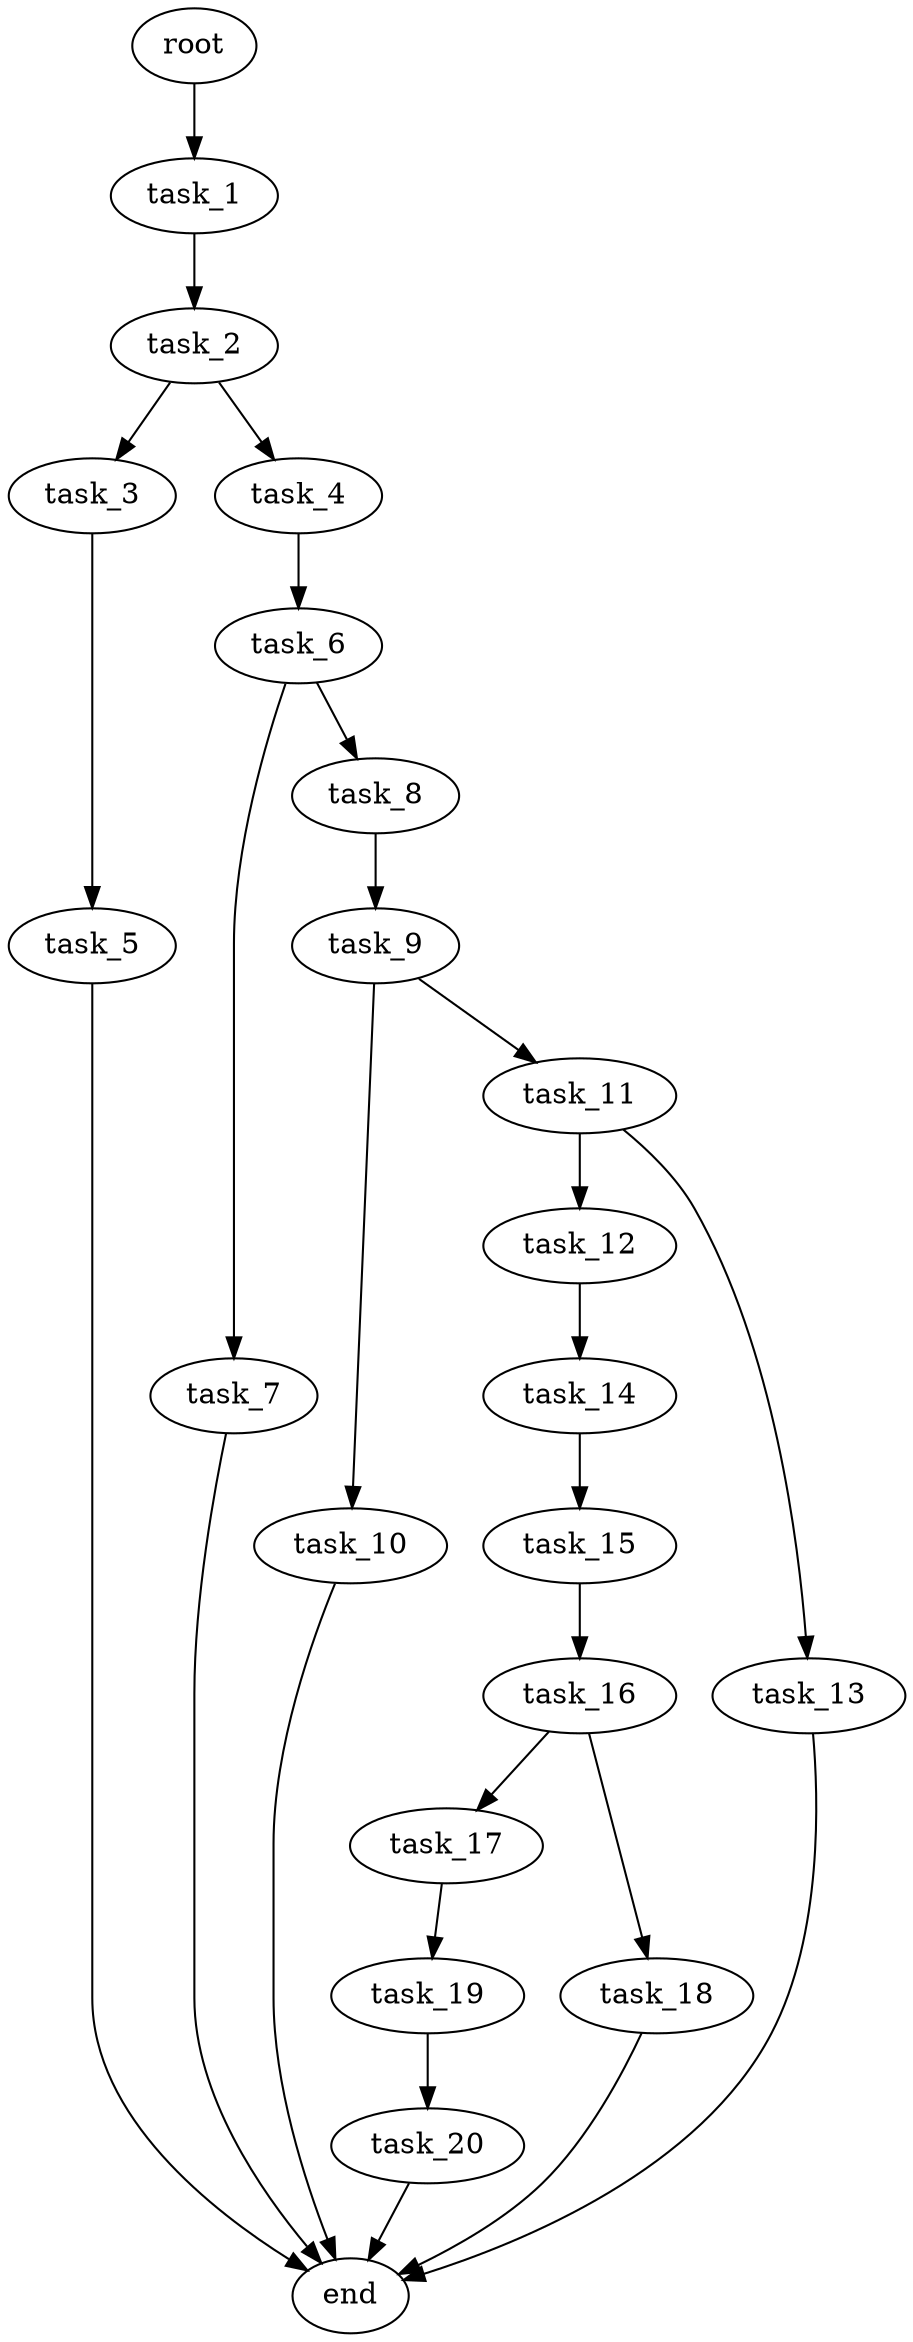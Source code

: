 digraph G {
  root [size="0.000000e+00"];
  task_1 [size="7.285722e+09"];
  task_2 [size="3.137459e+09"];
  task_3 [size="6.062482e+09"];
  task_4 [size="5.114719e+09"];
  task_5 [size="3.852569e+09"];
  task_6 [size="5.766304e+09"];
  task_7 [size="2.547970e+09"];
  task_8 [size="7.088144e+09"];
  task_9 [size="1.791109e+07"];
  task_10 [size="9.255826e+09"];
  task_11 [size="5.384982e+09"];
  task_12 [size="7.194581e+09"];
  task_13 [size="7.419759e+09"];
  task_14 [size="6.706614e+09"];
  task_15 [size="3.642850e+09"];
  task_16 [size="7.006681e+08"];
  task_17 [size="6.642713e+09"];
  task_18 [size="3.302670e+09"];
  task_19 [size="3.139843e+09"];
  task_20 [size="8.480305e+09"];
  end [size="0.000000e+00"];

  root -> task_1 [size="1.000000e-12"];
  task_1 -> task_2 [size="3.137459e+08"];
  task_2 -> task_3 [size="6.062482e+08"];
  task_2 -> task_4 [size="5.114719e+08"];
  task_3 -> task_5 [size="3.852569e+08"];
  task_4 -> task_6 [size="5.766304e+08"];
  task_5 -> end [size="1.000000e-12"];
  task_6 -> task_7 [size="2.547970e+08"];
  task_6 -> task_8 [size="7.088144e+08"];
  task_7 -> end [size="1.000000e-12"];
  task_8 -> task_9 [size="1.791109e+06"];
  task_9 -> task_10 [size="9.255826e+08"];
  task_9 -> task_11 [size="5.384982e+08"];
  task_10 -> end [size="1.000000e-12"];
  task_11 -> task_12 [size="7.194581e+08"];
  task_11 -> task_13 [size="7.419759e+08"];
  task_12 -> task_14 [size="6.706614e+08"];
  task_13 -> end [size="1.000000e-12"];
  task_14 -> task_15 [size="3.642850e+08"];
  task_15 -> task_16 [size="7.006681e+07"];
  task_16 -> task_17 [size="6.642713e+08"];
  task_16 -> task_18 [size="3.302670e+08"];
  task_17 -> task_19 [size="3.139843e+08"];
  task_18 -> end [size="1.000000e-12"];
  task_19 -> task_20 [size="8.480305e+08"];
  task_20 -> end [size="1.000000e-12"];
}
